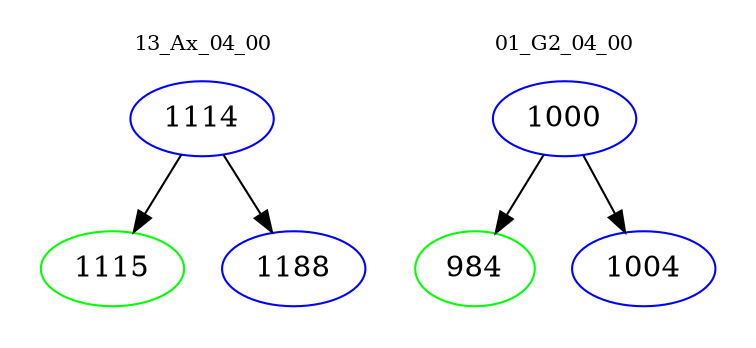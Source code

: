 digraph{
subgraph cluster_0 {
color = white
label = "13_Ax_04_00";
fontsize=10;
T0_1114 [label="1114", color="blue"]
T0_1114 -> T0_1115 [color="black"]
T0_1115 [label="1115", color="green"]
T0_1114 -> T0_1188 [color="black"]
T0_1188 [label="1188", color="blue"]
}
subgraph cluster_1 {
color = white
label = "01_G2_04_00";
fontsize=10;
T1_1000 [label="1000", color="blue"]
T1_1000 -> T1_984 [color="black"]
T1_984 [label="984", color="green"]
T1_1000 -> T1_1004 [color="black"]
T1_1004 [label="1004", color="blue"]
}
}
